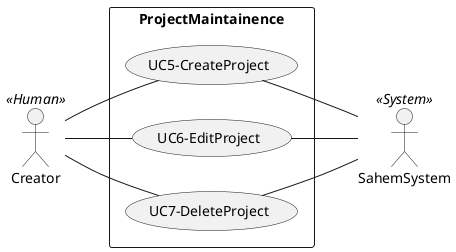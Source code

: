 @startuml ProjectMaintainence
left to right direction
skinparam packageStyle rectangle
actor Creator as A3 << Human >>
actor SahemSystem as A6 << System >>
' actor Project as A8 << Database >>

' usecase (UC4-ShareToSocialMedia) as UC4
' A1 -- (UC4)
' (UC4) -- A6

rectangle ProjectMaintainence {
    usecase (UC5-CreateProject) as UC5
    usecase (UC6-EditProject) as UC6
    usecase (UC7-DeleteProject) as UC7
    A3 -- (UC5)
    A3 -- (UC6)
    A3 -- (UC7)

    (UC5) -- A6
    (UC6) -- A6
    (UC7) -- A6

}

@enduml
